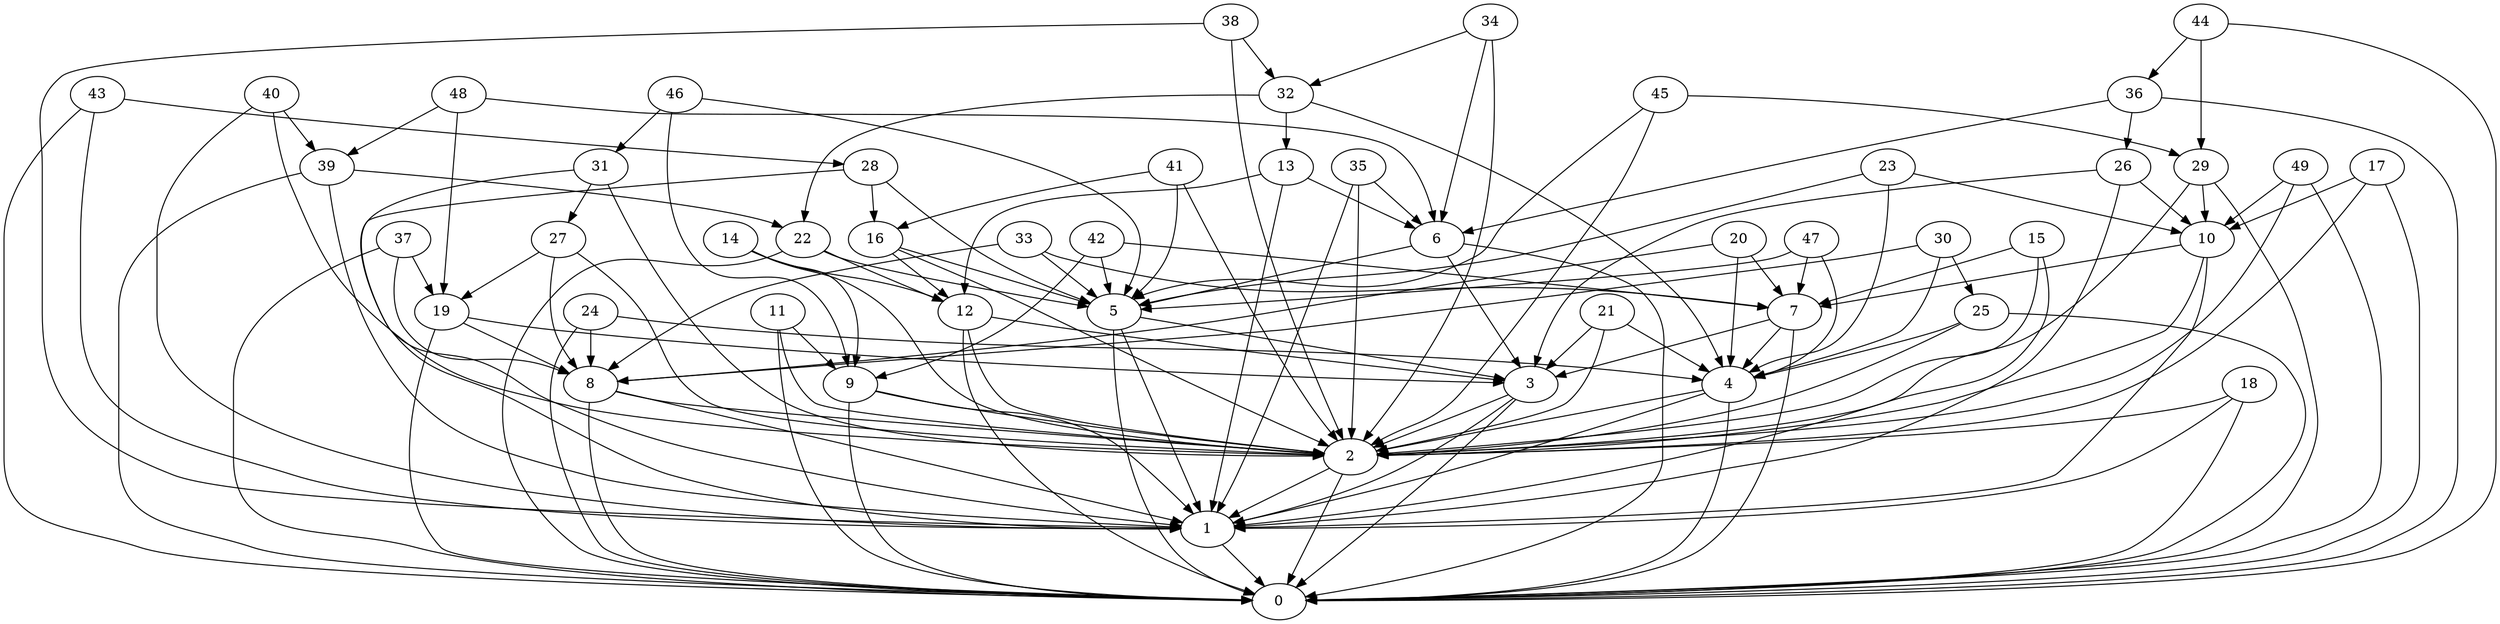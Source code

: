/* Created by igraph 0.6.5 */
digraph {
  0;
  1;
  2;
  3;
  4;
  5;
  6;
  7;
  8;
  9;
  10;
  11;
  12;
  13;
  14;
  15;
  16;
  17;
  18;
  19;
  20;
  21;
  22;
  23;
  24;
  25;
  26;
  27;
  28;
  29;
  30;
  31;
  32;
  33;
  34;
  35;
  36;
  37;
  38;
  39;
  40;
  41;
  42;
  43;
  44;
  45;
  46;
  47;
  48;
  49;

  1 -> 0;
  2 -> 0;
  2 -> 1;
  3 -> 0;
  3 -> 1;
  3 -> 2;
  4 -> 1;
  4 -> 2;
  4 -> 0;
  5 -> 0;
  5 -> 3;
  5 -> 1;
  6 -> 5;
  6 -> 3;
  6 -> 0;
  7 -> 4;
  7 -> 0;
  7 -> 3;
  8 -> 0;
  8 -> 1;
  8 -> 2;
  9 -> 1;
  9 -> 0;
  9 -> 2;
  10 -> 1;
  10 -> 7;
  10 -> 2;
  11 -> 9;
  11 -> 2;
  11 -> 0;
  12 -> 3;
  12 -> 2;
  12 -> 0;
  13 -> 1;
  13 -> 6;
  13 -> 12;
  14 -> 12;
  14 -> 2;
  14 -> 9;
  15 -> 7;
  15 -> 2;
  15 -> 1;
  16 -> 2;
  16 -> 12;
  16 -> 5;
  17 -> 10;
  17 -> 2;
  17 -> 0;
  18 -> 2;
  18 -> 1;
  18 -> 0;
  19 -> 0;
  19 -> 3;
  19 -> 8;
  20 -> 7;
  20 -> 4;
  20 -> 8;
  21 -> 3;
  21 -> 2;
  21 -> 4;
  22 -> 12;
  22 -> 0;
  22 -> 5;
  23 -> 10;
  23 -> 4;
  23 -> 5;
  24 -> 0;
  24 -> 8;
  24 -> 4;
  25 -> 2;
  25 -> 0;
  25 -> 4;
  26 -> 10;
  26 -> 3;
  26 -> 1;
  27 -> 8;
  27 -> 19;
  27 -> 2;
  28 -> 5;
  28 -> 1;
  28 -> 16;
  29 -> 10;
  29 -> 0;
  29 -> 2;
  30 -> 4;
  30 -> 8;
  30 -> 25;
  31 -> 1;
  31 -> 27;
  31 -> 2;
  32 -> 13;
  32 -> 4;
  32 -> 22;
  33 -> 5;
  33 -> 8;
  33 -> 7;
  34 -> 32;
  34 -> 2;
  34 -> 6;
  35 -> 2;
  35 -> 1;
  35 -> 6;
  36 -> 0;
  36 -> 26;
  36 -> 6;
  37 -> 8;
  37 -> 0;
  37 -> 19;
  38 -> 32;
  38 -> 1;
  38 -> 2;
  39 -> 0;
  39 -> 22;
  39 -> 1;
  40 -> 2;
  40 -> 39;
  40 -> 1;
  41 -> 2;
  41 -> 16;
  41 -> 5;
  42 -> 9;
  42 -> 5;
  42 -> 7;
  43 -> 1;
  43 -> 0;
  43 -> 28;
  44 -> 36;
  44 -> 29;
  44 -> 0;
  45 -> 5;
  45 -> 2;
  45 -> 29;
  46 -> 31;
  46 -> 9;
  46 -> 5;
  47 -> 4;
  47 -> 5;
  47 -> 7;
  48 -> 39;
  48 -> 19;
  48 -> 6;
  49 -> 10;
  49 -> 0;
  49 -> 2;
}
